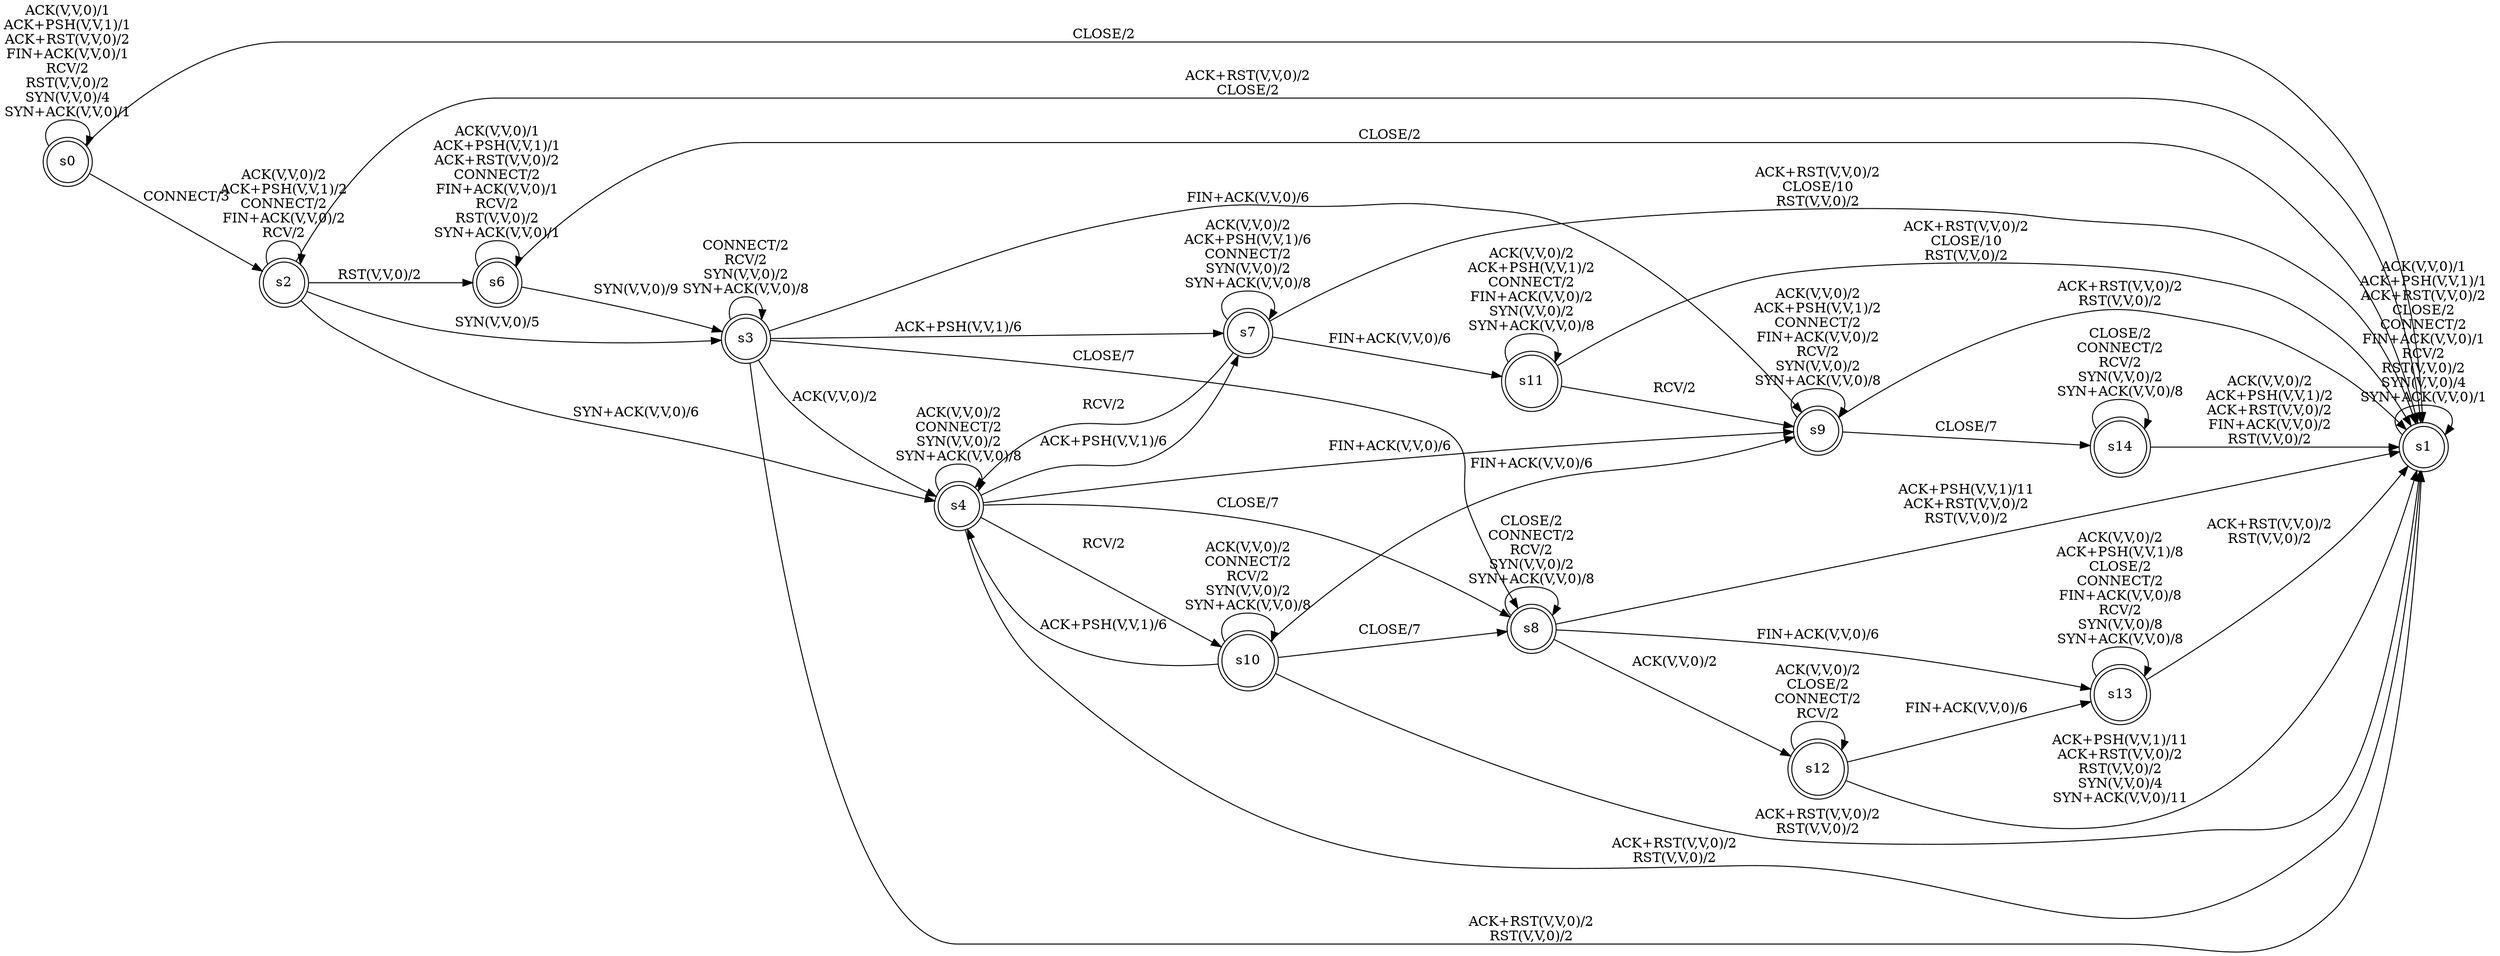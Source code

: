 digraph TCP {
	rankdir=LR;
	node [shape=circle, style=filled, fillcolor=white];
	"s0" [shape=doublecircle, isInitial=True];
	"s1" [shape=doublecircle];
	"s2" [shape=doublecircle];
	"s3" [shape=doublecircle];
	"s4" [shape=doublecircle];
	"s6" [shape=doublecircle];
	"s7" [shape=doublecircle];
	"s8" [shape=doublecircle];
	"s9" [shape=doublecircle];
	"s10" [shape=doublecircle];
	"s11" [shape=doublecircle];
	"s12" [shape=doublecircle];
	"s13" [shape=doublecircle];
	"s14" [shape=doublecircle];
	"s0"->"s0" [label="ACK(V,V,0)/1\nACK+PSH(V,V,1)/1\nACK+RST(V,V,0)/2\nFIN+ACK(V,V,0)/1\nRCV/2\nRST(V,V,0)/2\nSYN(V,V,0)/4\nSYN+ACK(V,V,0)/1"];
	"s0"->"s1" [label="CLOSE/2"];
	"s0"->"s2" [label="CONNECT/3"];
	"s1"->"s1" [label="ACK(V,V,0)/1\nACK+PSH(V,V,1)/1\nACK+RST(V,V,0)/2\nCLOSE/2\nCONNECT/2\nFIN+ACK(V,V,0)/1\nRCV/2\nRST(V,V,0)/2\nSYN(V,V,0)/4\nSYN+ACK(V,V,0)/1"];
	"s2"->"s1" [label="ACK+RST(V,V,0)/2\nCLOSE/2"];
	"s2"->"s2" [label="ACK(V,V,0)/2\nACK+PSH(V,V,1)/2\nCONNECT/2\nFIN+ACK(V,V,0)/2\nRCV/2"];
	"s2"->"s3" [label="SYN(V,V,0)/5"];
	"s2"->"s4" [label="SYN+ACK(V,V,0)/6"];
	"s2"->"s6" [label="RST(V,V,0)/2"];
	"s3"->"s1" [label="ACK+RST(V,V,0)/2\nRST(V,V,0)/2"];
	"s3"->"s3" [label="CONNECT/2\nRCV/2\nSYN(V,V,0)/2\nSYN+ACK(V,V,0)/8"];
	"s3"->"s4" [label="ACK(V,V,0)/2"];
	"s3"->"s7" [label="ACK+PSH(V,V,1)/6"];
	"s3"->"s8" [label="CLOSE/7"];
	"s3"->"s9" [label="FIN+ACK(V,V,0)/6"];
	"s4"->"s1" [label="ACK+RST(V,V,0)/2\nRST(V,V,0)/2"];
	"s4"->"s4" [label="ACK(V,V,0)/2\nCONNECT/2\nSYN(V,V,0)/2\nSYN+ACK(V,V,0)/8"];
	"s4"->"s7" [label="ACK+PSH(V,V,1)/6"];
	"s4"->"s8" [label="CLOSE/7"];
	"s4"->"s9" [label="FIN+ACK(V,V,0)/6"];
	"s4"->"s10" [label="RCV/2"];
	"s6"->"s1" [label="CLOSE/2"];
	"s6"->"s3" [label="SYN(V,V,0)/9"];
	"s6"->"s6" [label="ACK(V,V,0)/1\nACK+PSH(V,V,1)/1\nACK+RST(V,V,0)/2\nCONNECT/2\nFIN+ACK(V,V,0)/1\nRCV/2\nRST(V,V,0)/2\nSYN+ACK(V,V,0)/1"];
	"s7"->"s1" [label="ACK+RST(V,V,0)/2\nCLOSE/10\nRST(V,V,0)/2"];
	"s7"->"s4" [label="RCV/2"];
	"s7"->"s7" [label="ACK(V,V,0)/2\nACK+PSH(V,V,1)/6\nCONNECT/2\nSYN(V,V,0)/2\nSYN+ACK(V,V,0)/8"];
	"s7"->"s11" [label="FIN+ACK(V,V,0)/6"];
	"s8"->"s1" [label="ACK+PSH(V,V,1)/11\nACK+RST(V,V,0)/2\nRST(V,V,0)/2"];
	"s8"->"s8" [label="CLOSE/2\nCONNECT/2\nRCV/2\nSYN(V,V,0)/2\nSYN+ACK(V,V,0)/8"];
	"s8"->"s12" [label="ACK(V,V,0)/2"];
	"s8"->"s13" [label="FIN+ACK(V,V,0)/6"];
	"s9"->"s1" [label="ACK+RST(V,V,0)/2\nRST(V,V,0)/2"];
	"s9"->"s9" [label="ACK(V,V,0)/2\nACK+PSH(V,V,1)/2\nCONNECT/2\nFIN+ACK(V,V,0)/2\nRCV/2\nSYN(V,V,0)/2\nSYN+ACK(V,V,0)/8"];
	"s9"->"s14" [label="CLOSE/7"];
	"s10"->"s1" [label="ACK+RST(V,V,0)/2\nRST(V,V,0)/2"];
	"s10"->"s4" [label="ACK+PSH(V,V,1)/6"];
	"s10"->"s8" [label="CLOSE/7"];
	"s10"->"s9" [label="FIN+ACK(V,V,0)/6"];
	"s10"->"s10" [label="ACK(V,V,0)/2\nCONNECT/2\nRCV/2\nSYN(V,V,0)/2\nSYN+ACK(V,V,0)/8"];
	"s11"->"s1" [label="ACK+RST(V,V,0)/2\nCLOSE/10\nRST(V,V,0)/2"];
	"s11"->"s9" [label="RCV/2"];
	"s11"->"s11" [label="ACK(V,V,0)/2\nACK+PSH(V,V,1)/2\nCONNECT/2\nFIN+ACK(V,V,0)/2\nSYN(V,V,0)/2\nSYN+ACK(V,V,0)/8"];
	"s12"->"s1" [label="ACK+PSH(V,V,1)/11\nACK+RST(V,V,0)/2\nRST(V,V,0)/2\nSYN(V,V,0)/4\nSYN+ACK(V,V,0)/11"];
	"s12"->"s12" [label="ACK(V,V,0)/2\nCLOSE/2\nCONNECT/2\nRCV/2"];
	"s12"->"s13" [label="FIN+ACK(V,V,0)/6"];
	"s13"->"s1" [label="ACK+RST(V,V,0)/2\nRST(V,V,0)/2"];
	"s13"->"s13" [label="ACK(V,V,0)/2\nACK+PSH(V,V,1)/8\nCLOSE/2\nCONNECT/2\nFIN+ACK(V,V,0)/8\nRCV/2\nSYN(V,V,0)/8\nSYN+ACK(V,V,0)/8"];
	"s14"->"s1" [label="ACK(V,V,0)/2\nACK+PSH(V,V,1)/2\nACK+RST(V,V,0)/2\nFIN+ACK(V,V,0)/2\nRST(V,V,0)/2"];
	"s14"->"s14" [label="CLOSE/2\nCONNECT/2\nRCV/2\nSYN(V,V,0)/2\nSYN+ACK(V,V,0)/8"];
}
